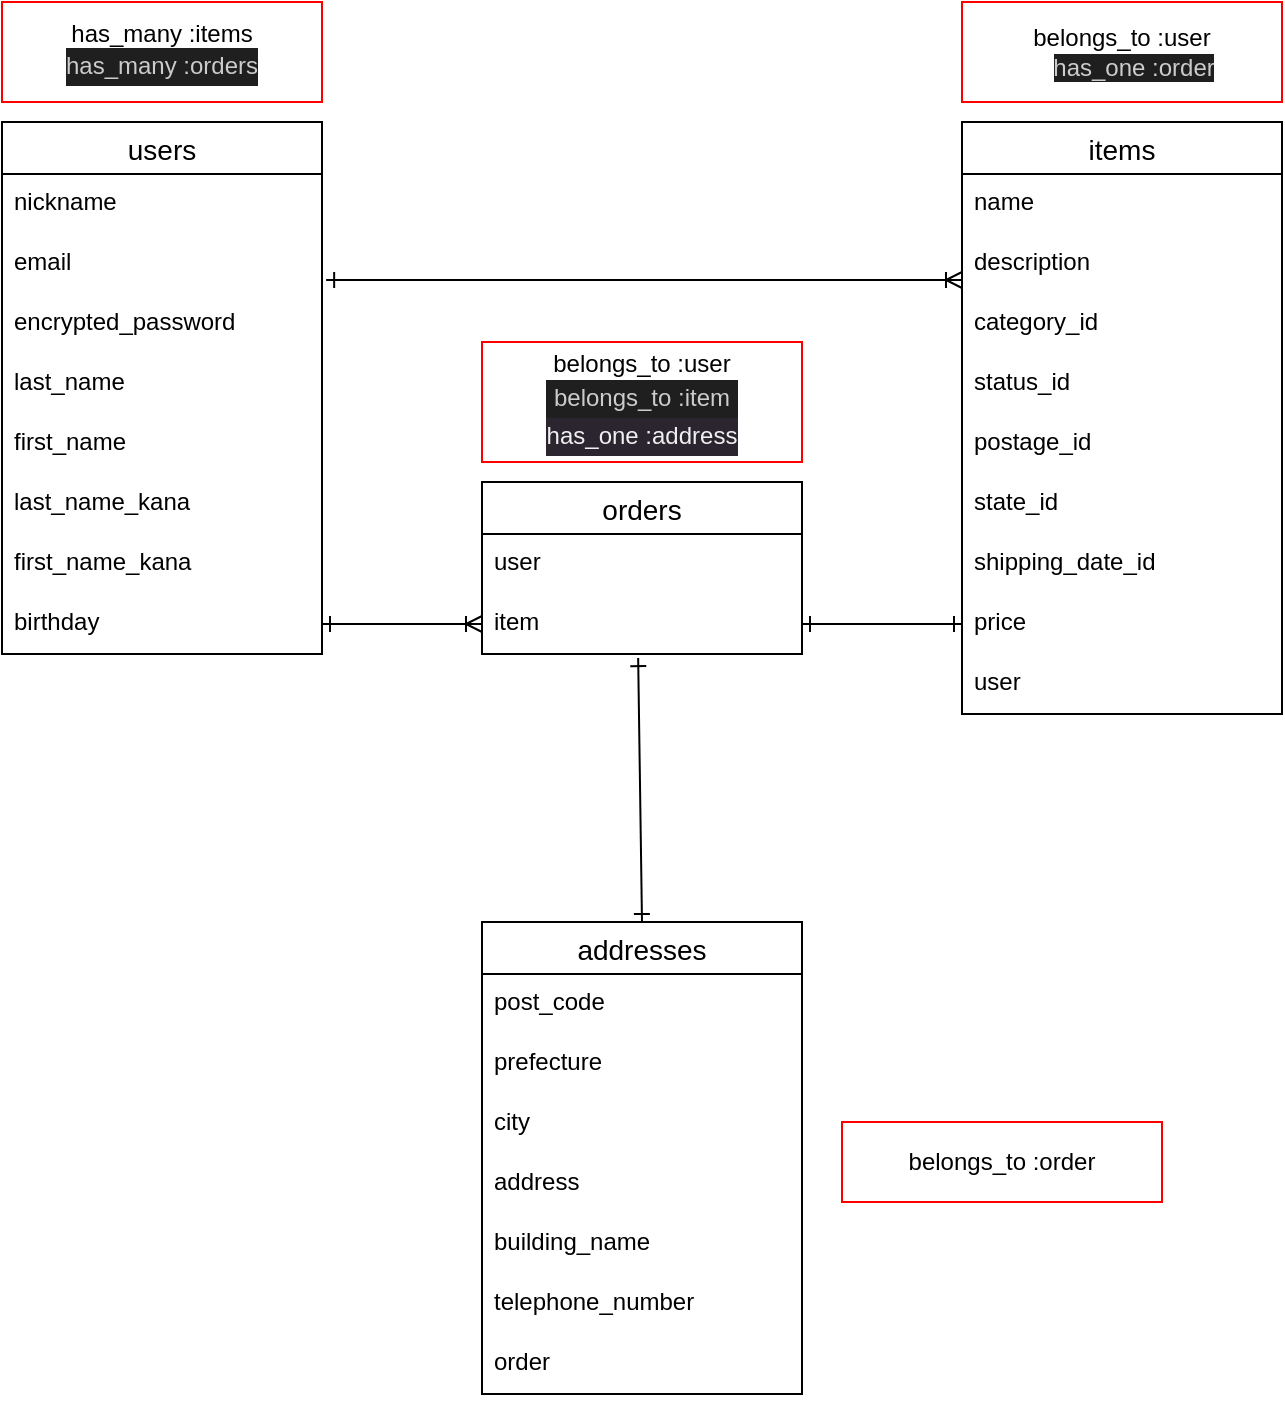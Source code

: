 <mxfile>
    <diagram id="MLWM2-8i26iDi4_6tYtI" name="ページ1">
        <mxGraphModel dx="1202" dy="784" grid="1" gridSize="10" guides="1" tooltips="1" connect="1" arrows="1" fold="1" page="1" pageScale="1" pageWidth="827" pageHeight="1169" math="0" shadow="0">
            <root>
                <mxCell id="0"/>
                <mxCell id="1" parent="0"/>
                <mxCell id="54" value="users" style="swimlane;fontStyle=0;childLayout=stackLayout;horizontal=1;startSize=26;horizontalStack=0;resizeParent=1;resizeParentMax=0;resizeLast=0;collapsible=1;marginBottom=0;align=center;fontSize=14;" parent="1" vertex="1">
                    <mxGeometry x="80" y="120" width="160" height="266" as="geometry"/>
                </mxCell>
                <mxCell id="55" value="nickname" style="text;strokeColor=none;fillColor=none;spacingLeft=4;spacingRight=4;overflow=hidden;rotatable=0;points=[[0,0.5],[1,0.5]];portConstraint=eastwest;fontSize=12;" parent="54" vertex="1">
                    <mxGeometry y="26" width="160" height="30" as="geometry"/>
                </mxCell>
                <mxCell id="56" value="email" style="text;strokeColor=none;fillColor=none;spacingLeft=4;spacingRight=4;overflow=hidden;rotatable=0;points=[[0,0.5],[1,0.5]];portConstraint=eastwest;fontSize=12;" parent="54" vertex="1">
                    <mxGeometry y="56" width="160" height="30" as="geometry"/>
                </mxCell>
                <mxCell id="57" value="encrypted_password" style="text;strokeColor=none;fillColor=none;spacingLeft=4;spacingRight=4;overflow=hidden;rotatable=0;points=[[0,0.5],[1,0.5]];portConstraint=eastwest;fontSize=12;" parent="54" vertex="1">
                    <mxGeometry y="86" width="160" height="30" as="geometry"/>
                </mxCell>
                <mxCell id="71" value="last_name" style="text;strokeColor=none;fillColor=none;spacingLeft=4;spacingRight=4;overflow=hidden;rotatable=0;points=[[0,0.5],[1,0.5]];portConstraint=eastwest;fontSize=12;" parent="54" vertex="1">
                    <mxGeometry y="116" width="160" height="30" as="geometry"/>
                </mxCell>
                <mxCell id="74" value="first_name" style="text;strokeColor=none;fillColor=none;spacingLeft=4;spacingRight=4;overflow=hidden;rotatable=0;points=[[0,0.5],[1,0.5]];portConstraint=eastwest;fontSize=12;" parent="54" vertex="1">
                    <mxGeometry y="146" width="160" height="30" as="geometry"/>
                </mxCell>
                <mxCell id="76" value="last_name_kana" style="text;strokeColor=none;fillColor=none;spacingLeft=4;spacingRight=4;overflow=hidden;rotatable=0;points=[[0,0.5],[1,0.5]];portConstraint=eastwest;fontSize=12;" parent="54" vertex="1">
                    <mxGeometry y="176" width="160" height="30" as="geometry"/>
                </mxCell>
                <mxCell id="77" value="first_name_kana" style="text;strokeColor=none;fillColor=none;spacingLeft=4;spacingRight=4;overflow=hidden;rotatable=0;points=[[0,0.5],[1,0.5]];portConstraint=eastwest;fontSize=12;" parent="54" vertex="1">
                    <mxGeometry y="206" width="160" height="30" as="geometry"/>
                </mxCell>
                <mxCell id="78" value="birthday" style="text;strokeColor=none;fillColor=none;spacingLeft=4;spacingRight=4;overflow=hidden;rotatable=0;points=[[0,0.5],[1,0.5]];portConstraint=eastwest;fontSize=12;" parent="54" vertex="1">
                    <mxGeometry y="236" width="160" height="30" as="geometry"/>
                </mxCell>
                <mxCell id="58" value="items" style="swimlane;fontStyle=0;childLayout=stackLayout;horizontal=1;startSize=26;horizontalStack=0;resizeParent=1;resizeParentMax=0;resizeLast=0;collapsible=1;marginBottom=0;align=center;fontSize=14;" parent="1" vertex="1">
                    <mxGeometry x="560" y="120" width="160" height="296" as="geometry"/>
                </mxCell>
                <mxCell id="59" value="name" style="text;strokeColor=none;fillColor=none;spacingLeft=4;spacingRight=4;overflow=hidden;rotatable=0;points=[[0,0.5],[1,0.5]];portConstraint=eastwest;fontSize=12;" parent="58" vertex="1">
                    <mxGeometry y="26" width="160" height="30" as="geometry"/>
                </mxCell>
                <mxCell id="61" value="description" style="text;strokeColor=none;fillColor=none;spacingLeft=4;spacingRight=4;overflow=hidden;rotatable=0;points=[[0,0.5],[1,0.5]];portConstraint=eastwest;fontSize=12;" parent="58" vertex="1">
                    <mxGeometry y="56" width="160" height="30" as="geometry"/>
                </mxCell>
                <mxCell id="81" value="category_id" style="text;strokeColor=none;fillColor=none;spacingLeft=4;spacingRight=4;overflow=hidden;rotatable=0;points=[[0,0.5],[1,0.5]];portConstraint=eastwest;fontSize=12;" parent="58" vertex="1">
                    <mxGeometry y="86" width="160" height="30" as="geometry"/>
                </mxCell>
                <mxCell id="83" value="status_id" style="text;strokeColor=none;fillColor=none;spacingLeft=4;spacingRight=4;overflow=hidden;rotatable=0;points=[[0,0.5],[1,0.5]];portConstraint=eastwest;fontSize=12;" parent="58" vertex="1">
                    <mxGeometry y="116" width="160" height="30" as="geometry"/>
                </mxCell>
                <mxCell id="85" value="postage_id" style="text;strokeColor=none;fillColor=none;spacingLeft=4;spacingRight=4;overflow=hidden;rotatable=0;points=[[0,0.5],[1,0.5]];portConstraint=eastwest;fontSize=12;" parent="58" vertex="1">
                    <mxGeometry y="146" width="160" height="30" as="geometry"/>
                </mxCell>
                <mxCell id="84" value="state_id" style="text;strokeColor=none;fillColor=none;spacingLeft=4;spacingRight=4;overflow=hidden;rotatable=0;points=[[0,0.5],[1,0.5]];portConstraint=eastwest;fontSize=12;" parent="58" vertex="1">
                    <mxGeometry y="176" width="160" height="30" as="geometry"/>
                </mxCell>
                <mxCell id="82" value="shipping_date_id" style="text;strokeColor=none;fillColor=none;spacingLeft=4;spacingRight=4;overflow=hidden;rotatable=0;points=[[0,0.5],[1,0.5]];portConstraint=eastwest;fontSize=12;" parent="58" vertex="1">
                    <mxGeometry y="206" width="160" height="30" as="geometry"/>
                </mxCell>
                <mxCell id="80" value="price" style="text;strokeColor=none;fillColor=none;spacingLeft=4;spacingRight=4;overflow=hidden;rotatable=0;points=[[0,0.5],[1,0.5]];portConstraint=eastwest;fontSize=12;" parent="58" vertex="1">
                    <mxGeometry y="236" width="160" height="30" as="geometry"/>
                </mxCell>
                <mxCell id="79" value="user" style="text;strokeColor=none;fillColor=none;spacingLeft=4;spacingRight=4;overflow=hidden;rotatable=0;points=[[0,0.5],[1,0.5]];portConstraint=eastwest;fontSize=12;" parent="58" vertex="1">
                    <mxGeometry y="266" width="160" height="30" as="geometry"/>
                </mxCell>
                <mxCell id="110" style="edgeStyle=none;html=1;exitX=0.5;exitY=0;exitDx=0;exitDy=0;entryX=0.488;entryY=1.067;entryDx=0;entryDy=0;entryPerimeter=0;startArrow=ERone;startFill=0;endArrow=ERone;endFill=0;" edge="1" parent="1" source="62" target="104">
                    <mxGeometry relative="1" as="geometry"/>
                </mxCell>
                <mxCell id="62" value="addresses" style="swimlane;fontStyle=0;childLayout=stackLayout;horizontal=1;startSize=26;horizontalStack=0;resizeParent=1;resizeParentMax=0;resizeLast=0;collapsible=1;marginBottom=0;align=center;fontSize=14;" parent="1" vertex="1">
                    <mxGeometry x="320" y="520" width="160" height="236" as="geometry"/>
                </mxCell>
                <mxCell id="63" value="post_code" style="text;strokeColor=none;fillColor=none;spacingLeft=4;spacingRight=4;overflow=hidden;rotatable=0;points=[[0,0.5],[1,0.5]];portConstraint=eastwest;fontSize=12;" parent="62" vertex="1">
                    <mxGeometry y="26" width="160" height="30" as="geometry"/>
                </mxCell>
                <mxCell id="90" value="prefecture" style="text;strokeColor=none;fillColor=none;spacingLeft=4;spacingRight=4;overflow=hidden;rotatable=0;points=[[0,0.5],[1,0.5]];portConstraint=eastwest;fontSize=12;" parent="62" vertex="1">
                    <mxGeometry y="56" width="160" height="30" as="geometry"/>
                </mxCell>
                <mxCell id="88" value="city" style="text;strokeColor=none;fillColor=none;spacingLeft=4;spacingRight=4;overflow=hidden;rotatable=0;points=[[0,0.5],[1,0.5]];portConstraint=eastwest;fontSize=12;" parent="62" vertex="1">
                    <mxGeometry y="86" width="160" height="30" as="geometry"/>
                </mxCell>
                <mxCell id="87" value="address" style="text;strokeColor=none;fillColor=none;spacingLeft=4;spacingRight=4;overflow=hidden;rotatable=0;points=[[0,0.5],[1,0.5]];portConstraint=eastwest;fontSize=12;" parent="62" vertex="1">
                    <mxGeometry y="116" width="160" height="30" as="geometry"/>
                </mxCell>
                <mxCell id="89" value="building_name" style="text;strokeColor=none;fillColor=none;spacingLeft=4;spacingRight=4;overflow=hidden;rotatable=0;points=[[0,0.5],[1,0.5]];portConstraint=eastwest;fontSize=12;" parent="62" vertex="1">
                    <mxGeometry y="146" width="160" height="30" as="geometry"/>
                </mxCell>
                <mxCell id="86" value="telephone_number" style="text;strokeColor=none;fillColor=none;spacingLeft=4;spacingRight=4;overflow=hidden;rotatable=0;points=[[0,0.5],[1,0.5]];portConstraint=eastwest;fontSize=12;" parent="62" vertex="1">
                    <mxGeometry y="176" width="160" height="30" as="geometry"/>
                </mxCell>
                <mxCell id="64" value="order" style="text;strokeColor=none;fillColor=none;spacingLeft=4;spacingRight=4;overflow=hidden;rotatable=0;points=[[0,0.5],[1,0.5]];portConstraint=eastwest;fontSize=12;" parent="62" vertex="1">
                    <mxGeometry y="206" width="160" height="30" as="geometry"/>
                </mxCell>
                <mxCell id="92" style="edgeStyle=none;html=1;exitX=1.013;exitY=0.767;exitDx=0;exitDy=0;endArrow=ERoneToMany;endFill=0;strokeWidth=1;sourcePerimeterSpacing=0;startSize=6;startArrow=ERone;startFill=0;exitPerimeter=0;" parent="1" source="56" edge="1">
                    <mxGeometry x="295" y="470" relative="1" as="geometry">
                        <mxPoint x="560" y="199" as="targetPoint"/>
                    </mxGeometry>
                </mxCell>
                <mxCell id="98" value="&lt;div&gt;has_many :items&lt;/div&gt;&lt;div&gt;&lt;div style=&quot;color: rgb(204, 204, 204); background-color: rgb(31, 31, 31); line-height: 19px;&quot;&gt;&lt;font style=&quot;font-size: 12px;&quot;&gt;has_many :orders&lt;/font&gt;&lt;/div&gt;&lt;/div&gt;" style="whiteSpace=wrap;html=1;align=center;strokeColor=#FF0000;fillColor=none;" parent="1" vertex="1">
                    <mxGeometry x="80" y="60" width="160" height="50" as="geometry"/>
                </mxCell>
                <mxCell id="100" value="&lt;div style=&quot;&quot;&gt;&lt;font style=&quot;font-size: 12px;&quot;&gt;belongs_to :user&lt;/font&gt;&lt;/div&gt;&lt;div style=&quot;&quot;&gt;&lt;font style=&quot;font-size: 12px;&quot;&gt;　&lt;span style=&quot;background-color: rgb(31, 31, 31); color: rgb(204, 204, 204);&quot;&gt;has_one&lt;/span&gt;&lt;/font&gt;&lt;span style=&quot;background-color: rgb(31, 31, 31); color: rgb(204, 204, 204);&quot;&gt;&amp;nbsp;:order&lt;/span&gt;&lt;/div&gt;" style="whiteSpace=wrap;html=1;align=center;strokeColor=#FF0000;fillColor=none;" parent="1" vertex="1">
                    <mxGeometry x="560" y="60" width="160" height="50" as="geometry"/>
                </mxCell>
                <mxCell id="101" value="&lt;div&gt;belongs_to :user&lt;/div&gt;&lt;div&gt;&lt;div style=&quot;color: rgb(204, 204, 204); background-color: rgb(31, 31, 31); line-height: 19px;&quot;&gt;&lt;font style=&quot;font-size: 12px;&quot;&gt;belongs_to :item&lt;/font&gt;&lt;/div&gt;&lt;/div&gt;&lt;div style=&quot;color: rgb(204, 204, 204); background-color: rgb(31, 31, 31); line-height: 19px;&quot;&gt;&lt;font style=&quot;font-size: 12px;&quot;&gt;&lt;div style=&quot;color: rgb(240, 240, 240); background-color: rgb(42, 37, 47);&quot;&gt;has_one :address&lt;/div&gt;&lt;div style=&quot;color: rgb(240, 240, 240); background-color: rgb(42, 37, 47);&quot;&gt;&lt;/div&gt;&lt;/font&gt;&lt;/div&gt;" style="whiteSpace=wrap;html=1;align=center;strokeColor=#FF0000;fillColor=none;" parent="1" vertex="1">
                    <mxGeometry x="320" y="230" width="160" height="60" as="geometry"/>
                </mxCell>
                <mxCell id="102" value="orders" style="swimlane;fontStyle=0;childLayout=stackLayout;horizontal=1;startSize=26;horizontalStack=0;resizeParent=1;resizeParentMax=0;resizeLast=0;collapsible=1;marginBottom=0;align=center;fontSize=14;" parent="1" vertex="1">
                    <mxGeometry x="320" y="300" width="160" height="86" as="geometry"/>
                </mxCell>
                <mxCell id="103" value="user" style="text;strokeColor=none;fillColor=none;spacingLeft=4;spacingRight=4;overflow=hidden;rotatable=0;points=[[0,0.5],[1,0.5]];portConstraint=eastwest;fontSize=12;" parent="102" vertex="1">
                    <mxGeometry y="26" width="160" height="30" as="geometry"/>
                </mxCell>
                <mxCell id="104" value="item" style="text;strokeColor=none;fillColor=none;spacingLeft=4;spacingRight=4;overflow=hidden;rotatable=0;points=[[0,0.5],[1,0.5]];portConstraint=eastwest;fontSize=12;" parent="102" vertex="1">
                    <mxGeometry y="56" width="160" height="30" as="geometry"/>
                </mxCell>
                <mxCell id="106" value="&lt;div&gt;&lt;span style=&quot;background-color: initial;&quot;&gt;belongs_to :order&lt;/span&gt;&lt;br&gt;&lt;/div&gt;" style="whiteSpace=wrap;html=1;align=center;strokeColor=#FF0000;fillColor=none;" parent="1" vertex="1">
                    <mxGeometry x="500" y="620" width="160" height="40" as="geometry"/>
                </mxCell>
                <mxCell id="108" style="edgeStyle=none;html=1;exitX=1;exitY=0.5;exitDx=0;exitDy=0;entryX=0;entryY=0.5;entryDx=0;entryDy=0;fontFamily=Helvetica;fontSize=12;endArrow=ERoneToMany;endFill=0;startArrow=ERone;startFill=0;" parent="1" source="78" target="104" edge="1">
                    <mxGeometry relative="1" as="geometry"/>
                </mxCell>
                <mxCell id="109" style="edgeStyle=none;html=1;exitX=1;exitY=0.5;exitDx=0;exitDy=0;entryX=0;entryY=0.5;entryDx=0;entryDy=0;fontFamily=Helvetica;fontSize=12;endArrow=ERone;endFill=0;startArrow=ERone;startFill=0;" parent="1" source="104" target="80" edge="1">
                    <mxGeometry relative="1" as="geometry"/>
                </mxCell>
            </root>
        </mxGraphModel>
    </diagram>
</mxfile>